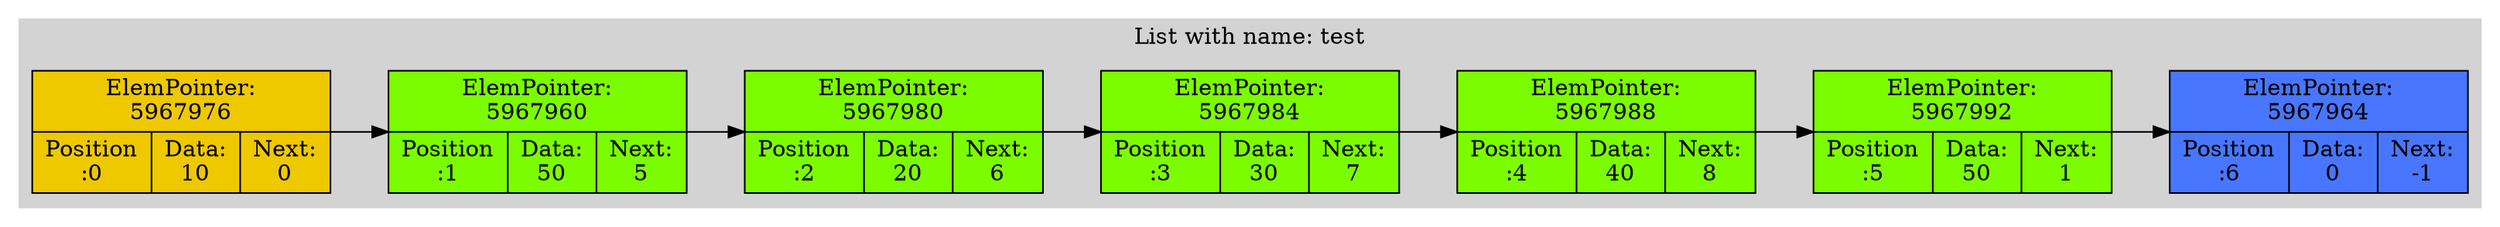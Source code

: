 digraph G{
rankdir=LR;
subgraph clusterlist {
style=filled;
color=lightgrey;
0 [shape=record, label="ElemPointer:\n5967976 | {Position\n:0 | Data:\n10 | Next:\n0}",style="filled",fillcolor="gold2"];
0->1
1 [shape=record, label="ElemPointer:\n5967960 | {Position\n:1 | Data:\n50 | Next:\n5}",style="filled",fillcolor="lawngreen"];
1->2
2 [shape=record, label="ElemPointer:\n5967980 | {Position\n:2 | Data:\n20 | Next:\n6}",style="filled",fillcolor="lawngreen"];
2->3
3 [shape=record, label="ElemPointer:\n5967984 | {Position\n:3 | Data:\n30 | Next:\n7}",style="filled",fillcolor="lawngreen"];
3->4
4 [shape=record, label="ElemPointer:\n5967988 | {Position\n:4 | Data:\n40 | Next:\n8}",style="filled",fillcolor="lawngreen"];
4->5
5 [shape=record, label="ElemPointer:\n5967992 | {Position\n:5 | Data:\n50 | Next:\n1}",style="filled",fillcolor="lawngreen"];
5->6
6 [shape=record, label="ElemPointer:\n5967964 | {Position\n:6 | Data:\n0 | Next:\n-1}",style="filled",fillcolor="royalblue1"];
label = "List with name: test"}
}
